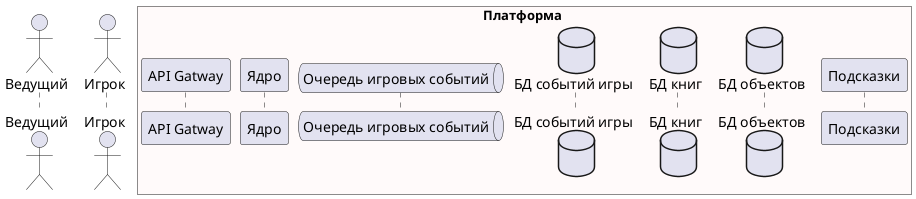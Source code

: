 @startuml
actor "Ведущий" as dm
actor "Игрок" as player
box Платформа #snow
participant "API Gatway" as gateway
participant "Ядро" as core
queue "Очередь игровых событий" as eventQueue
database "БД событий игры" as eventDB
database "БД книг" as bookDB
database "БД объектов" as objectDB
participant "Подсказки" as hints
end box


@enduml
